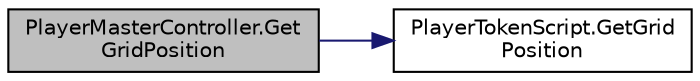 digraph "PlayerMasterController.GetGridPosition"
{
 // LATEX_PDF_SIZE
  edge [fontname="Helvetica",fontsize="10",labelfontname="Helvetica",labelfontsize="10"];
  node [fontname="Helvetica",fontsize="10",shape=record];
  rankdir="LR";
  Node1 [label="PlayerMasterController.Get\lGridPosition",height=0.2,width=0.4,color="black", fillcolor="grey75", style="filled", fontcolor="black",tooltip="Get current grip position"];
  Node1 -> Node2 [color="midnightblue",fontsize="10",style="solid"];
  Node2 [label="PlayerTokenScript.GetGrid\lPosition",height=0.2,width=0.4,color="black", fillcolor="white", style="filled",URL="$class_player_token_script.html#a1c32aeb4d4e8689ae992e44c63005787",tooltip=" "];
}
